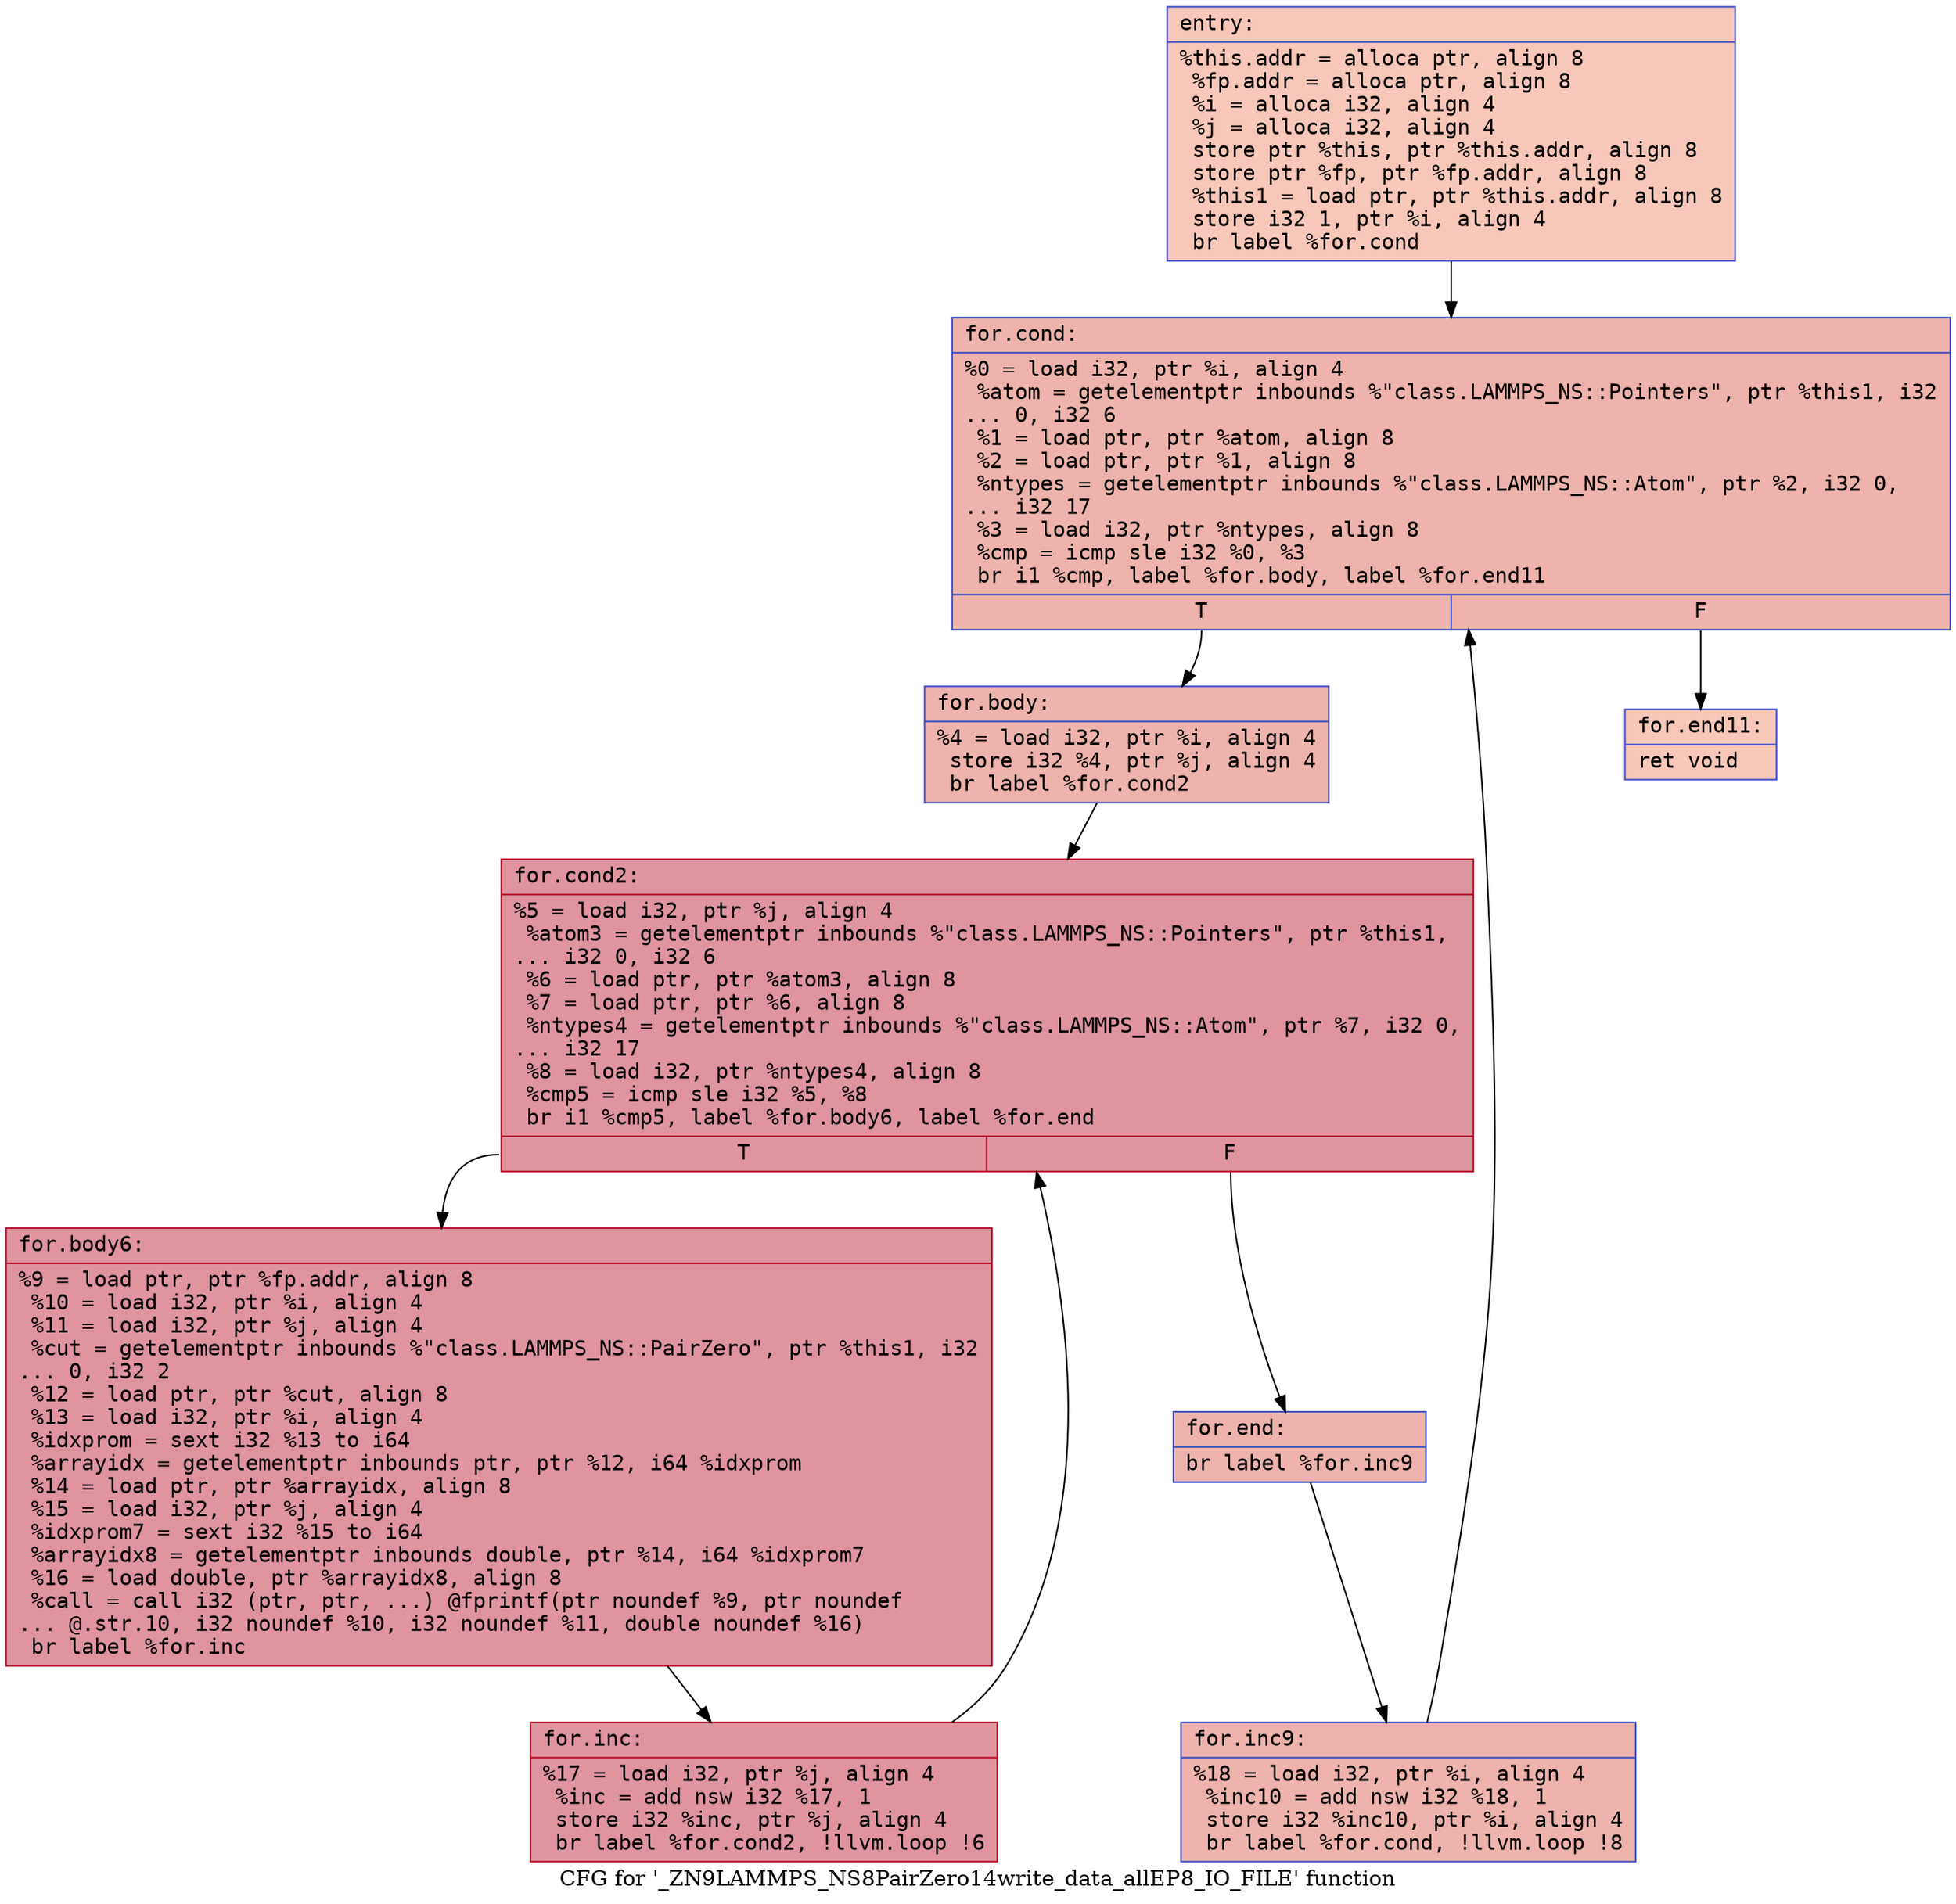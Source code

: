 digraph "CFG for '_ZN9LAMMPS_NS8PairZero14write_data_allEP8_IO_FILE' function" {
	label="CFG for '_ZN9LAMMPS_NS8PairZero14write_data_allEP8_IO_FILE' function";

	Node0x55f528d60c90 [shape=record,color="#3d50c3ff", style=filled, fillcolor="#ec7f6370" fontname="Courier",label="{entry:\l|  %this.addr = alloca ptr, align 8\l  %fp.addr = alloca ptr, align 8\l  %i = alloca i32, align 4\l  %j = alloca i32, align 4\l  store ptr %this, ptr %this.addr, align 8\l  store ptr %fp, ptr %fp.addr, align 8\l  %this1 = load ptr, ptr %this.addr, align 8\l  store i32 1, ptr %i, align 4\l  br label %for.cond\l}"];
	Node0x55f528d60c90 -> Node0x55f528d610d0[tooltip="entry -> for.cond\nProbability 100.00%" ];
	Node0x55f528d610d0 [shape=record,color="#3d50c3ff", style=filled, fillcolor="#d6524470" fontname="Courier",label="{for.cond:\l|  %0 = load i32, ptr %i, align 4\l  %atom = getelementptr inbounds %\"class.LAMMPS_NS::Pointers\", ptr %this1, i32\l... 0, i32 6\l  %1 = load ptr, ptr %atom, align 8\l  %2 = load ptr, ptr %1, align 8\l  %ntypes = getelementptr inbounds %\"class.LAMMPS_NS::Atom\", ptr %2, i32 0,\l... i32 17\l  %3 = load i32, ptr %ntypes, align 8\l  %cmp = icmp sle i32 %0, %3\l  br i1 %cmp, label %for.body, label %for.end11\l|{<s0>T|<s1>F}}"];
	Node0x55f528d610d0:s0 -> Node0x55f528d61630[tooltip="for.cond -> for.body\nProbability 96.88%" ];
	Node0x55f528d610d0:s1 -> Node0x55f528d61850[tooltip="for.cond -> for.end11\nProbability 3.12%" ];
	Node0x55f528d61630 [shape=record,color="#3d50c3ff", style=filled, fillcolor="#d6524470" fontname="Courier",label="{for.body:\l|  %4 = load i32, ptr %i, align 4\l  store i32 %4, ptr %j, align 4\l  br label %for.cond2\l}"];
	Node0x55f528d61630 -> Node0x55f528d61aa0[tooltip="for.body -> for.cond2\nProbability 100.00%" ];
	Node0x55f528d61aa0 [shape=record,color="#b70d28ff", style=filled, fillcolor="#b70d2870" fontname="Courier",label="{for.cond2:\l|  %5 = load i32, ptr %j, align 4\l  %atom3 = getelementptr inbounds %\"class.LAMMPS_NS::Pointers\", ptr %this1,\l... i32 0, i32 6\l  %6 = load ptr, ptr %atom3, align 8\l  %7 = load ptr, ptr %6, align 8\l  %ntypes4 = getelementptr inbounds %\"class.LAMMPS_NS::Atom\", ptr %7, i32 0,\l... i32 17\l  %8 = load i32, ptr %ntypes4, align 8\l  %cmp5 = icmp sle i32 %5, %8\l  br i1 %cmp5, label %for.body6, label %for.end\l|{<s0>T|<s1>F}}"];
	Node0x55f528d61aa0:s0 -> Node0x55f528d62000[tooltip="for.cond2 -> for.body6\nProbability 96.88%" ];
	Node0x55f528d61aa0:s1 -> Node0x55f528d62080[tooltip="for.cond2 -> for.end\nProbability 3.12%" ];
	Node0x55f528d62000 [shape=record,color="#b70d28ff", style=filled, fillcolor="#b70d2870" fontname="Courier",label="{for.body6:\l|  %9 = load ptr, ptr %fp.addr, align 8\l  %10 = load i32, ptr %i, align 4\l  %11 = load i32, ptr %j, align 4\l  %cut = getelementptr inbounds %\"class.LAMMPS_NS::PairZero\", ptr %this1, i32\l... 0, i32 2\l  %12 = load ptr, ptr %cut, align 8\l  %13 = load i32, ptr %i, align 4\l  %idxprom = sext i32 %13 to i64\l  %arrayidx = getelementptr inbounds ptr, ptr %12, i64 %idxprom\l  %14 = load ptr, ptr %arrayidx, align 8\l  %15 = load i32, ptr %j, align 4\l  %idxprom7 = sext i32 %15 to i64\l  %arrayidx8 = getelementptr inbounds double, ptr %14, i64 %idxprom7\l  %16 = load double, ptr %arrayidx8, align 8\l  %call = call i32 (ptr, ptr, ...) @fprintf(ptr noundef %9, ptr noundef\l... @.str.10, i32 noundef %10, i32 noundef %11, double noundef %16)\l  br label %for.inc\l}"];
	Node0x55f528d62000 -> Node0x55f528d62c60[tooltip="for.body6 -> for.inc\nProbability 100.00%" ];
	Node0x55f528d62c60 [shape=record,color="#b70d28ff", style=filled, fillcolor="#b70d2870" fontname="Courier",label="{for.inc:\l|  %17 = load i32, ptr %j, align 4\l  %inc = add nsw i32 %17, 1\l  store i32 %inc, ptr %j, align 4\l  br label %for.cond2, !llvm.loop !6\l}"];
	Node0x55f528d62c60 -> Node0x55f528d61aa0[tooltip="for.inc -> for.cond2\nProbability 100.00%" ];
	Node0x55f528d62080 [shape=record,color="#3d50c3ff", style=filled, fillcolor="#d6524470" fontname="Courier",label="{for.end:\l|  br label %for.inc9\l}"];
	Node0x55f528d62080 -> Node0x55f528d63050[tooltip="for.end -> for.inc9\nProbability 100.00%" ];
	Node0x55f528d63050 [shape=record,color="#3d50c3ff", style=filled, fillcolor="#d6524470" fontname="Courier",label="{for.inc9:\l|  %18 = load i32, ptr %i, align 4\l  %inc10 = add nsw i32 %18, 1\l  store i32 %inc10, ptr %i, align 4\l  br label %for.cond, !llvm.loop !8\l}"];
	Node0x55f528d63050 -> Node0x55f528d610d0[tooltip="for.inc9 -> for.cond\nProbability 100.00%" ];
	Node0x55f528d61850 [shape=record,color="#3d50c3ff", style=filled, fillcolor="#ec7f6370" fontname="Courier",label="{for.end11:\l|  ret void\l}"];
}
